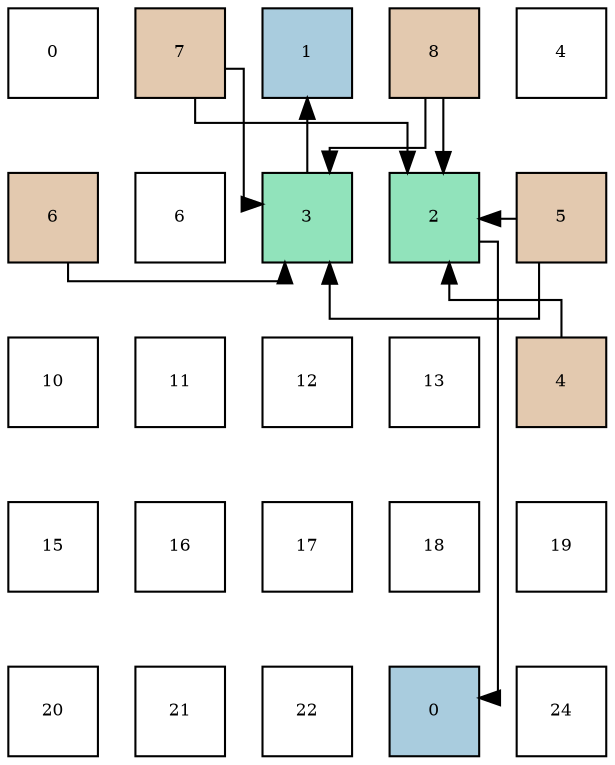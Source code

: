 digraph layout{
 rankdir=TB;
 splines=ortho;
 node [style=filled shape=square fixedsize=true width=0.6];
0[label="0", fontsize=8, fillcolor="#ffffff"];
1[label="7", fontsize=8, fillcolor="#e3c9af"];
2[label="1", fontsize=8, fillcolor="#a9ccde"];
3[label="8", fontsize=8, fillcolor="#e3c9af"];
4[label="4", fontsize=8, fillcolor="#ffffff"];
5[label="6", fontsize=8, fillcolor="#e3c9af"];
6[label="6", fontsize=8, fillcolor="#ffffff"];
7[label="3", fontsize=8, fillcolor="#91e3bb"];
8[label="2", fontsize=8, fillcolor="#91e3bb"];
9[label="5", fontsize=8, fillcolor="#e3c9af"];
10[label="10", fontsize=8, fillcolor="#ffffff"];
11[label="11", fontsize=8, fillcolor="#ffffff"];
12[label="12", fontsize=8, fillcolor="#ffffff"];
13[label="13", fontsize=8, fillcolor="#ffffff"];
14[label="4", fontsize=8, fillcolor="#e3c9af"];
15[label="15", fontsize=8, fillcolor="#ffffff"];
16[label="16", fontsize=8, fillcolor="#ffffff"];
17[label="17", fontsize=8, fillcolor="#ffffff"];
18[label="18", fontsize=8, fillcolor="#ffffff"];
19[label="19", fontsize=8, fillcolor="#ffffff"];
20[label="20", fontsize=8, fillcolor="#ffffff"];
21[label="21", fontsize=8, fillcolor="#ffffff"];
22[label="22", fontsize=8, fillcolor="#ffffff"];
23[label="0", fontsize=8, fillcolor="#a9ccde"];
24[label="24", fontsize=8, fillcolor="#ffffff"];
edge [constraint=false, style=vis];8 -> 23;
7 -> 2;
14 -> 8;
9 -> 8;
9 -> 7;
5 -> 7;
1 -> 8;
1 -> 7;
3 -> 8;
3 -> 7;
edge [constraint=true, style=invis];
0 -> 5 -> 10 -> 15 -> 20;
1 -> 6 -> 11 -> 16 -> 21;
2 -> 7 -> 12 -> 17 -> 22;
3 -> 8 -> 13 -> 18 -> 23;
4 -> 9 -> 14 -> 19 -> 24;
rank = same {0 -> 1 -> 2 -> 3 -> 4};
rank = same {5 -> 6 -> 7 -> 8 -> 9};
rank = same {10 -> 11 -> 12 -> 13 -> 14};
rank = same {15 -> 16 -> 17 -> 18 -> 19};
rank = same {20 -> 21 -> 22 -> 23 -> 24};
}